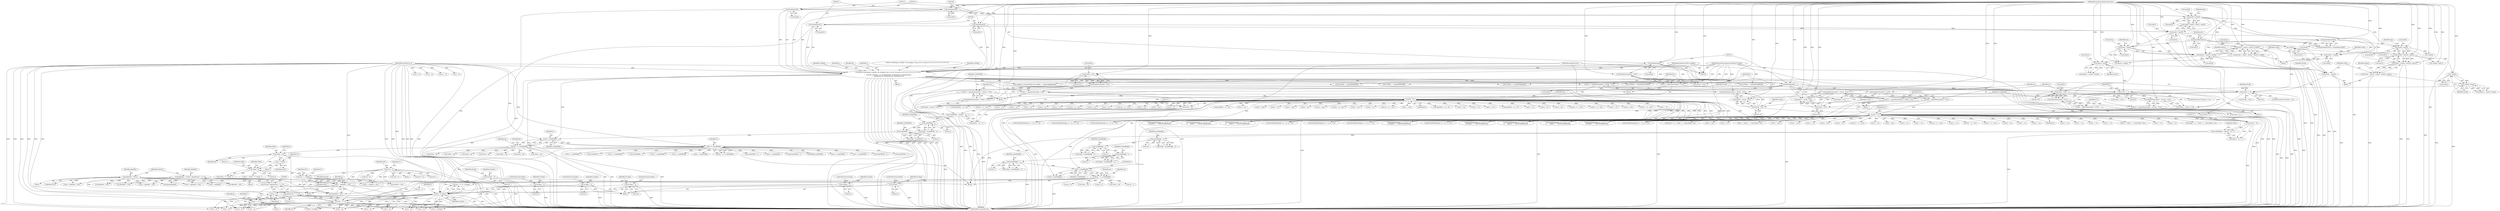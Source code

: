 digraph "0_poppler_9cf2325fb22f812b31858e519411f57747d39bd8_0@pointer" {
"1001227" [label="(Call,q = alphaBuf + xSrc)"];
"1000913" [label="(Call,alphaBuf = NULL)"];
"1000901" [label="(Call,alphaBuf = (Guchar *)gmalloc((yp + 1) * w))"];
"1000903" [label="(Call,(Guchar *)gmalloc((yp + 1) * w))"];
"1000905" [label="(Call,gmalloc((yp + 1) * w))"];
"1000906" [label="(Call,(yp + 1) * w)"];
"1000866" [label="(Call,yp = h / scaledHeight)"];
"1000868" [label="(Call,h / scaledHeight)"];
"1000192" [label="(Call,printf(\"drawImage: srcMode=%d srcAlpha=%d w=%d h=%d mat=[%.2f %.2f %.2f %.2f %.2f %.2f]\n\",\n\t   srcMode, srcAlpha, w, h, (double)mat[0], (double)mat[1], (double)mat[2],\n\t   (double)mat[3], (double)mat[4], (double)mat[5]))"];
"1000107" [label="(MethodParameterIn,SplashColorMode srcMode)"];
"1000108" [label="(MethodParameterIn,GBool srcAlpha)"];
"1000109" [label="(MethodParameterIn,int w)"];
"1000110" [label="(MethodParameterIn,int h)"];
"1000198" [label="(Call,(double)mat[0])"];
"1000111" [label="(MethodParameterIn,SplashCoord *mat)"];
"1000203" [label="(Call,(double)mat[1])"];
"1000208" [label="(Call,(double)mat[2])"];
"1000213" [label="(Call,(double)mat[3])"];
"1000218" [label="(Call,(double)mat[4])"];
"1000223" [label="(Call,(double)mat[5])"];
"1000604" [label="(Call,scaledHeight - 1)"];
"1000596" [label="(Call,scaledHeight - 1)"];
"1000575" [label="(Call,scaledHeight - 1)"];
"1000567" [label="(Call,scaledHeight - 1)"];
"1000507" [label="(Call,scaledHeight = abs(ty2 - ty) + 1)"];
"1000510" [label="(Call,abs(ty2 - ty))"];
"1000511" [label="(Call,ty2 - ty)"];
"1000497" [label="(Call,ty2 = splashFloor(mat[5] + yScale - 0.01))"];
"1000499" [label="(Call,splashFloor(mat[5] + yScale - 0.01))"];
"1000504" [label="(Call,yScale - 0.01)"];
"1000465" [label="(Call,yScale >= 0)"];
"1000399" [label="(Call,mat[2] / yScale)"];
"1000387" [label="(Call,mat[1] * mat[2])"];
"1000321" [label="(Call,splashAbs(mat[1]))"];
"1000307" [label="(Call,mat[1] * mat[2])"];
"1000380" [label="(Call,yScale = mat[3] - (mat[1] * mat[2]) / mat[0])"];
"1000382" [label="(Call,mat[3] - (mat[1] * mat[2]) / mat[0])"];
"1000300" [label="(Call,mat[0] * mat[3])"];
"1000386" [label="(Call,(mat[1] * mat[2]) / mat[0])"];
"1000325" [label="(Call,splashAbs(mat[0]))"];
"1000357" [label="(Call,-mat[3] / yScale)"];
"1000358" [label="(Call,-mat[3])"];
"1000345" [label="(Call,mat[0] * mat[3])"];
"1000338" [label="(Call,yScale = mat[2] - (mat[0] * mat[3]) / mat[1])"];
"1000340" [label="(Call,mat[2] - (mat[0] * mat[3]) / mat[1])"];
"1000344" [label="(Call,(mat[0] * mat[3]) / mat[1])"];
"1000334" [label="(Call,-mat[1])"];
"1000477" [label="(Call,ty2 = splashFloor(mat[5] + yScale + 0.01))"];
"1000479" [label="(Call,splashFloor(mat[5] + yScale + 0.01))"];
"1000472" [label="(Call,mat[5] - 0.01)"];
"1000489" [label="(Call,ty = splashFloor(mat[5] + 0.01))"];
"1000491" [label="(Call,splashFloor(mat[5] + 0.01))"];
"1000469" [label="(Call,ty = splashFloor(mat[5] - 0.01))"];
"1000471" [label="(Call,splashFloor(mat[5] - 0.01))"];
"1000895" [label="(Call,w * nComps)"];
"1000883" [label="(Call,w % scaledWidth)"];
"1000878" [label="(Call,w / scaledWidth)"];
"1000588" [label="(Call,scaledWidth - 1)"];
"1000550" [label="(Call,scaledWidth - 1)"];
"1000456" [label="(Call,scaledWidth = abs(tx2 - tx) + 1)"];
"1000459" [label="(Call,abs(tx2 - tx))"];
"1000460" [label="(Call,tx2 - tx)"];
"1000426" [label="(Call,tx2 = splashFloor(mat[4] + xScale + 0.01))"];
"1000428" [label="(Call,splashFloor(mat[4] + xScale + 0.01))"];
"1000421" [label="(Call,mat[4] - 0.01)"];
"1000414" [label="(Call,xScale >= 0)"];
"1000375" [label="(Call,xScale = mat[0])"];
"1000332" [label="(Call,xScale = -mat[1])"];
"1000446" [label="(Call,tx2 = splashFloor(mat[4] + xScale - 0.01))"];
"1000448" [label="(Call,splashFloor(mat[4] + xScale - 0.01))"];
"1000453" [label="(Call,xScale - 0.01)"];
"1000418" [label="(Call,tx = splashFloor(mat[4] - 0.01))"];
"1000420" [label="(Call,splashFloor(mat[4] - 0.01))"];
"1000438" [label="(Call,tx = splashFloor(mat[4] + 0.01))"];
"1000440" [label="(Call,splashFloor(mat[4] + 0.01))"];
"1000286" [label="(Call,nComps = 4)"];
"1000266" [label="(Call,nComps = 4)"];
"1000231" [label="(Call,nComps = 0)"];
"1000276" [label="(Call,nComps = 3)"];
"1000256" [label="(Call,nComps = 3)"];
"1000246" [label="(Call,nComps = 1)"];
"1001351" [label="(Call,xSrc += xStep)"];
"1001214" [label="(Call,xStep > 0)"];
"1001187" [label="(Call,++xStep)"];
"1001173" [label="(Call,xStep = xp)"];
"1000876" [label="(Call,xp = w / scaledWidth)"];
"1001125" [label="(Call,xSrc = 0)"];
"1001263" [label="(Call,q++)"];
"1001270" [label="(Call,q += w - m)"];
"1001431" [label="(Call,alphaBuf + xSrc)"];
"1001665" [label="(Call,xSrc * 4)"];
"1000195" [label="(Identifier,srcAlpha)"];
"1000598" [label="(Literal,1)"];
"1000433" [label="(Call,xScale + 0.01)"];
"1002457" [label="(Call,tx + x2)"];
"1000397" [label="(Call,xShear = mat[2] / yScale)"];
"1000565" [label="(Call,ySign * (scaledHeight - 1))"];
"1002866" [label="(Call,ty + y2)"];
"1001190" [label="(Identifier,rot)"];
"1000936" [label="(Call,srcAlpha || (vectorAntialias && clipRes != splashClipAllInside))"];
"1000912" [label="(Block,)"];
"1003121" [label="(MethodReturn,SplashError)"];
"1001915" [label="(Call,q = alphaBuf + xSrc)"];
"1000417" [label="(Block,)"];
"1001912" [label="(Call,xSrc * 4)"];
"1000868" [label="(Call,h / scaledHeight)"];
"1000510" [label="(Call,abs(ty2 - ty))"];
"1000111" [label="(MethodParameterIn,SplashCoord *mat)"];
"1000588" [label="(Call,scaledWidth - 1)"];
"1000386" [label="(Call,(mat[1] * mat[2]) / mat[0])"];
"1000308" [label="(Call,mat[1])"];
"1000339" [label="(Identifier,yScale)"];
"1001732" [label="(Call,w - m)"];
"1000567" [label="(Call,scaledHeight - 1)"];
"1000657" [label="(Call,ulx = tx + ulx1)"];
"1000268" [label="(Literal,4)"];
"1001917" [label="(Call,alphaBuf + xSrc)"];
"1000307" [label="(Call,mat[1] * mat[2])"];
"1000662" [label="(Call,uly = ty + uly1)"];
"1001429" [label="(Call,q = alphaBuf + xSrc)"];
"1002877" [label="(Call,ty + y2)"];
"1002142" [label="(Call,yp > 0)"];
"1000511" [label="(Call,ty2 - ty)"];
"1000365" [label="(Call,-mat[0] / mat[1])"];
"1000197" [label="(Identifier,h)"];
"1000913" [label="(Call,alphaBuf = NULL)"];
"1001175" [label="(Identifier,xp)"];
"1000258" [label="(Literal,3)"];
"1000569" [label="(Literal,1)"];
"1000334" [label="(Call,-mat[1])"];
"1000573" [label="(Call,ySign * (scaledHeight - 1))"];
"1001227" [label="(Call,q = alphaBuf + xSrc)"];
"1000311" [label="(Call,mat[2])"];
"1000416" [label="(Literal,0)"];
"1000881" [label="(Call,xq = w % scaledWidth)"];
"1001815" [label="(Call,drawAAPixel(&pipe, tx + x2, ty + y2))"];
"1000289" [label="(ControlStructure,break;)"];
"1002863" [label="(Call,tx + x2)"];
"1000345" [label="(Call,mat[0] * mat[3])"];
"1000415" [label="(Identifier,xScale)"];
"1000381" [label="(Identifier,yScale)"];
"1000205" [label="(Call,mat[1])"];
"1002443" [label="(Call,drawAAPixel(&pipe, tx + x2, ty + y2))"];
"1000320" [label="(Call,splashAbs(mat[1]) > splashAbs(mat[0]))"];
"1001187" [label="(Call,++xStep)"];
"1000304" [label="(Call,mat[3])"];
"1000568" [label="(Identifier,scaledHeight)"];
"1000682" [label="(Call,lly = ty + lly1)"];
"1001342" [label="(Call,tx + x2)"];
"1000429" [label="(Call,mat[4] + xScale + 0.01)"];
"1000914" [label="(Identifier,alphaBuf)"];
"1001217" [label="(Identifier,xStep)"];
"1001983" [label="(Call,w - m)"];
"1000967" [label="(Call,yStep = yp)"];
"1000247" [label="(Identifier,nComps)"];
"1000110" [label="(MethodParameterIn,int h)"];
"1002225" [label="(Call,scaledWidth - 1)"];
"1000391" [label="(Call,mat[2])"];
"1000246" [label="(Call,nComps = 1)"];
"1000232" [label="(Identifier,nComps)"];
"1000210" [label="(Call,mat[2])"];
"1001367" [label="(Call,x < scaledWidth)"];
"1000321" [label="(Call,splashAbs(mat[1]))"];
"1000447" [label="(Identifier,tx2)"];
"1001129" [label="(Identifier,x1)"];
"1000508" [label="(Identifier,scaledHeight)"];
"1000589" [label="(Identifier,scaledWidth)"];
"1000352" [label="(Call,mat[1])"];
"1000112" [label="(Block,)"];
"1000376" [label="(Identifier,xScale)"];
"1000108" [label="(MethodParameterIn,GBool srcAlpha)"];
"1000625" [label="(Call,urx = tx + ury1)"];
"1000273" [label="(Call,srcMode == splashModeBGR8)"];
"1000692" [label="(Call,lry = ty + lry1)"];
"1000266" [label="(Call,nComps = 4)"];
"1002654" [label="(Call,ty + y2)"];
"1000382" [label="(Call,mat[3] - (mat[1] * mat[2]) / mat[0])"];
"1000500" [label="(Call,mat[5] + yScale - 0.01)"];
"1001582" [label="(Call,tx + x2)"];
"1001334" [label="(Call,ty + y2)"];
"1002860" [label="(Call,drawAAPixel(&pipe, tx + x2, ty + y2))"];
"1000465" [label="(Call,yScale >= 0)"];
"1000358" [label="(Call,-mat[3])"];
"1000362" [label="(Identifier,yScale)"];
"1000490" [label="(Identifier,ty)"];
"1000287" [label="(Identifier,nComps)"];
"1000509" [label="(Call,abs(ty2 - ty) + 1)"];
"1001832" [label="(Call,ty + y2)"];
"1000439" [label="(Identifier,tx)"];
"1000489" [label="(Call,ty = splashFloor(mat[5] + 0.01))"];
"1001089" [label="(Call,scaledWidth - 1)"];
"1001216" [label="(Literal,0)"];
"1000576" [label="(Identifier,scaledHeight)"];
"1000479" [label="(Call,splashFloor(mat[5] + yScale + 0.01))"];
"1000879" [label="(Identifier,w)"];
"1001021" [label="(Call,q += w)"];
"1001579" [label="(Call,drawPixel(&pipe, tx + x2, ty + y2,\n\t\t\tclipRes2 == splashClipAllInside))"];
"1000513" [label="(Identifier,ty)"];
"1000869" [label="(Identifier,h)"];
"1000353" [label="(Identifier,mat)"];
"1000679" [label="(Call,tx + llx1)"];
"1001821" [label="(Call,ty + y2)"];
"1002083" [label="(Call,drawPixel(&pipe, tx + x2, ty + y2,\n\t\t\tclipRes2 == splashClipAllInside))"];
"1000267" [label="(Identifier,nComps)"];
"1000191" [label="(Block,)"];
"1000200" [label="(Call,mat[0])"];
"1000448" [label="(Call,splashFloor(mat[4] + xScale - 0.01))"];
"1003099" [label="(Call,ty + y2)"];
"1001068" [label="(Call,tx + k1)"];
"1000231" [label="(Call,nComps = 0)"];
"1002460" [label="(Call,ty + y2)"];
"1000480" [label="(Call,mat[5] + yScale + 0.01)"];
"1001233" [label="(Identifier,pixAcc0)"];
"1001177" [label="(Identifier,xt)"];
"1003088" [label="(Call,ty + y2)"];
"1000349" [label="(Call,mat[3])"];
"1000279" [label="(ControlStructure,break;)"];
"1001213" [label="(Call,xStep > 0 ? xStep : 1)"];
"1000548" [label="(Call,xSign * (scaledWidth - 1))"];
"1000885" [label="(Identifier,scaledWidth)"];
"1000507" [label="(Call,scaledHeight = abs(ty2 - ty) + 1)"];
"1002216" [label="(Call,spanXMin = tx + k1)"];
"1001331" [label="(Call,tx + x2)"];
"1000460" [label="(Call,tx2 - tx)"];
"1000659" [label="(Call,tx + ulx1)"];
"1001568" [label="(Call,drawAAPixel(&pipe, tx + x2, ty + y2))"];
"1000325" [label="(Call,splashAbs(mat[0]))"];
"1000383" [label="(Call,mat[3])"];
"1001485" [label="(Call,w - m)"];
"1002244" [label="(Call,ty + ySign * y + (int)(yShear * k1))"];
"1000192" [label="(Call,printf(\"drawImage: srcMode=%d srcAlpha=%d w=%d h=%d mat=[%.2f %.2f %.2f %.2f %.2f %.2f]\n\",\n\t   srcMode, srcAlpha, w, h, (double)mat[0], (double)mat[1], (double)mat[2],\n\t   (double)mat[3], (double)mat[4], (double)mat[5]))"];
"1000455" [label="(Literal,0.01)"];
"1000901" [label="(Call,alphaBuf = (Guchar *)gmalloc((yp + 1) * w))"];
"1001173" [label="(Call,xStep = xp)"];
"1000575" [label="(Call,scaledHeight - 1)"];
"1000999" [label="(Call,q = alphaBuf)"];
"1000470" [label="(Identifier,ty)"];
"1000283" [label="(Call,srcMode == splashModeCMYK8)"];
"1000471" [label="(Call,splashFloor(mat[5] - 0.01))"];
"1002446" [label="(Call,tx + x2)"];
"1002171" [label="(Call,w * nComps)"];
"1000586" [label="(Call,xSign * (scaledWidth - 1))"];
"1000422" [label="(Call,mat[4])"];
"1000253" [label="(Call,srcMode == splashModeRGB8)"];
"1002072" [label="(Call,drawAAPixel(&pipe, tx + x2, ty + y2))"];
"1002587" [label="(Call,w - m)"];
"1001127" [label="(Literal,0)"];
"1000229" [label="(Identifier,ok)"];
"1000107" [label="(MethodParameterIn,SplashColorMode srcMode)"];
"1000425" [label="(Literal,0.01)"];
"1002404" [label="(Call,w - m)"];
"1000238" [label="(Block,)"];
"1002898" [label="(Call,x < scaledWidth)"];
"1000602" [label="(Call,ySign * (scaledHeight - 1))"];
"1000900" [label="(Block,)"];
"1000476" [label="(Literal,0.01)"];
"1000617" [label="(Call,tx + uly1)"];
"1001345" [label="(Call,ty + y2)"];
"1000196" [label="(Identifier,w)"];
"1001272" [label="(Call,w - m)"];
"1000249" [label="(ControlStructure,break;)"];
"1000577" [label="(Literal,1)"];
"1000884" [label="(Identifier,w)"];
"1000395" [label="(Identifier,mat)"];
"1002232" [label="(Call,tx + k1)"];
"1001183" [label="(Block,)"];
"1001243" [label="(Identifier,i)"];
"1000463" [label="(Literal,1)"];
"1001352" [label="(Identifier,xSrc)"];
"1000223" [label="(Call,(double)mat[5])"];
"1000428" [label="(Call,splashFloor(mat[4] + xScale + 0.01))"];
"1001218" [label="(Literal,1)"];
"1001670" [label="(Call,alphaBuf + xSrc)"];
"1000966" [label="(Block,)"];
"1000627" [label="(Call,tx + ury1)"];
"1002449" [label="(Call,ty + y2)"];
"1000357" [label="(Call,-mat[3] / yScale)"];
"1000484" [label="(Call,yScale + 0.01)"];
"1000418" [label="(Call,tx = splashFloor(mat[4] - 0.01))"];
"1000437" [label="(Block,)"];
"1000374" [label="(Block,)"];
"1001263" [label="(Call,q++)"];
"1000491" [label="(Call,splashFloor(mat[5] + 0.01))"];
"1000902" [label="(Identifier,alphaBuf)"];
"1002242" [label="(Call,spanY = ty + ySign * y + (int)(yShear * k1))"];
"1000677" [label="(Call,llx = tx + llx1)"];
"1001215" [label="(Identifier,xStep)"];
"1002323" [label="(Call,xStep = xp)"];
"1000301" [label="(Call,mat[0])"];
"1002904" [label="(Call,xStep = xp)"];
"1000414" [label="(Call,xScale >= 0)"];
"1001270" [label="(Call,q += w - m)"];
"1001612" [label="(Call,xStep = xp)"];
"1001222" [label="(Call,p = colorBuf + xSrc)"];
"1000891" [label="(Call,(yp + 1) * w * nComps)"];
"1001092" [label="(Call,spanY = ty + ySign * y + (int)(yShear * k1))"];
"1000213" [label="(Call,(double)mat[3])"];
"1001826" [label="(Call,drawPixel(&pipe, tx + x2, ty + y2,\n\t\t\tclipRes2 == splashClipAllInside))"];
"1002686" [label="(Call,x < scaledWidth)"];
"1001271" [label="(Identifier,q)"];
"1000504" [label="(Call,yScale - 0.01)"];
"1000499" [label="(Call,splashFloor(mat[5] + yScale - 0.01))"];
"1000256" [label="(Call,nComps = 3)"];
"1001228" [label="(Identifier,q)"];
"1000193" [label="(Literal,\"drawImage: srcMode=%d srcAlpha=%d w=%d h=%d mat=[%.2f %.2f %.2f %.2f %.2f %.2f]\n\")"];
"1000488" [label="(Block,)"];
"1000356" [label="(Identifier,xShear)"];
"1000694" [label="(Call,ty + lry1)"];
"1000637" [label="(Call,tx + lly1)"];
"1000986" [label="(Call,yp > 0)"];
"1003010" [label="(Call,w - m)"];
"1001585" [label="(Call,ty + y2)"];
"1001829" [label="(Call,tx + x2)"];
"1000897" [label="(Identifier,nComps)"];
"1000498" [label="(Identifier,ty2)"];
"1000478" [label="(Identifier,ty2)"];
"1000667" [label="(Call,urx = tx + urx1)"];
"1000457" [label="(Identifier,scaledWidth)"];
"1000398" [label="(Identifier,xShear)"];
"1000203" [label="(Call,(double)mat[1])"];
"1000867" [label="(Identifier,yp)"];
"1000449" [label="(Call,mat[4] + xScale - 0.01)"];
"1000512" [label="(Identifier,ty2)"];
"1000243" [label="(Call,srcMode == splashModeMono8)"];
"1000883" [label="(Call,w % scaledWidth)"];
"1001075" [label="(Call,scaledWidth - 1)"];
"1000876" [label="(Call,xp = w / scaledWidth)"];
"1000236" [label="(Identifier,bitmap)"];
"1002239" [label="(Call,scaledWidth - 1)"];
"1000341" [label="(Call,mat[2])"];
"1000377" [label="(Call,mat[0])"];
"1000516" [label="(Identifier,xSign)"];
"1000669" [label="(Call,tx + urx1)"];
"1001167" [label="(Call,x < scaledWidth)"];
"1000462" [label="(Identifier,tx)"];
"1000453" [label="(Call,xScale - 0.01)"];
"1000346" [label="(Call,mat[0])"];
"1000419" [label="(Identifier,tx)"];
"1001094" [label="(Call,ty + ySign * y + (int)(yShear * k1))"];
"1001080" [label="(Call,spanXMax = tx + k1)"];
"1000198" [label="(Call,(double)mat[0])"];
"1001262" [label="(Call,*q++)"];
"1002206" [label="(Call,scaledWidth - 1)"];
"1000421" [label="(Call,mat[4] - 0.01)"];
"1002218" [label="(Call,tx + k1)"];
"1003093" [label="(Call,drawPixel(&pipe, tx + x2, ty + y2,\n\t\t      clipRes2 == splashClipAllInside))"];
"1002317" [label="(Call,x < scaledWidth)"];
"1000257" [label="(Identifier,nComps)"];
"1000872" [label="(Identifier,yq)"];
"1002075" [label="(Call,tx + x2)"];
"1000388" [label="(Call,mat[1])"];
"1001126" [label="(Identifier,xSrc)"];
"1001267" [label="(Call,w - m)"];
"1001188" [label="(Identifier,xStep)"];
"1000647" [label="(Call,tx + lry1)"];
"1000288" [label="(Literal,4)"];
"1000551" [label="(Identifier,scaledWidth)"];
"1000366" [label="(Call,-mat[0])"];
"1000277" [label="(Identifier,nComps)"];
"1000426" [label="(Call,tx2 = splashFloor(mat[4] + xScale + 0.01))"];
"1000906" [label="(Call,(yp + 1) * w)"];
"1000438" [label="(Call,tx = splashFloor(mat[4] + 0.01))"];
"1000866" [label="(Call,yp = h / scaledHeight)"];
"1000907" [label="(Call,yp + 1)"];
"1002871" [label="(Call,drawPixel(&pipe, tx + x2, ty + y2,\n\t\t      clipRes2 == splashClipAllInside))"];
"1000327" [label="(Identifier,mat)"];
"1000375" [label="(Call,xScale = mat[0])"];
"1000440" [label="(Call,splashFloor(mat[4] + 0.01))"];
"1000403" [label="(Identifier,yScale)"];
"1002123" [label="(Call,yStep = yp)"];
"1001066" [label="(Call,spanXMin = tx + k1)"];
"1002648" [label="(Call,drawAAPixel(&pipe, tx + x2, ty + y2))"];
"1000604" [label="(Call,scaledHeight - 1)"];
"1000269" [label="(ControlStructure,break;)"];
"1000467" [label="(Literal,0)"];
"1000233" [label="(Literal,0)"];
"1002874" [label="(Call,tx + x2)"];
"1000333" [label="(Identifier,xScale)"];
"1000892" [label="(Call,yp + 1)"];
"1000109" [label="(MethodParameterIn,int w)"];
"1001668" [label="(Call,q = alphaBuf + xSrc)"];
"1002651" [label="(Call,tx + x2)"];
"1000309" [label="(Identifier,mat)"];
"1000286" [label="(Call,nComps = 4)"];
"1000903" [label="(Call,(Guchar *)gmalloc((yp + 1) * w))"];
"1000387" [label="(Call,mat[1] * mat[2])"];
"1000331" [label="(Block,)"];
"1000468" [label="(Block,)"];
"1000406" [label="(Call,mat[1] / mat[0])"];
"1001355" [label="(Identifier,x1)"];
"1000873" [label="(Call,h % scaledHeight)"];
"1001056" [label="(Call,scaledWidth - 1)"];
"1000263" [label="(Call,srcMode == splashModeXBGR8)"];
"1001853" [label="(Call,x < scaledWidth)"];
"1001082" [label="(Call,tx + k1)"];
"1000550" [label="(Call,scaledWidth - 1)"];
"1003117" [label="(Call,gfree(alphaBuf))"];
"1000340" [label="(Call,mat[2] - (mat[0] * mat[3]) / mat[1])"];
"1001426" [label="(Call,xSrc * 3)"];
"1000355" [label="(Call,xShear = -mat[3] / yScale)"];
"1000882" [label="(Identifier,xq)"];
"1001018" [label="(Call,w * nComps)"];
"1002488" [label="(Call,xStep = xp)"];
"1000877" [label="(Identifier,xp)"];
"1000917" [label="(Identifier,pixAcc0)"];
"1001172" [label="(Block,)"];
"1000910" [label="(Identifier,w)"];
"1000615" [label="(Call,ulx = tx + uly1)"];
"1000635" [label="(Call,llx = tx + lly1)"];
"1000259" [label="(ControlStructure,break;)"];
"1000464" [label="(ControlStructure,if (yScale >= 0))"];
"1000664" [label="(Call,ty + uly1)"];
"1002086" [label="(Call,tx + x2)"];
"1000400" [label="(Call,mat[2])"];
"1000870" [label="(Identifier,scaledHeight)"];
"1000420" [label="(Call,splashFloor(mat[4] - 0.01))"];
"1000458" [label="(Call,abs(tx2 - tx) + 1)"];
"1001351" [label="(Call,xSrc += xStep)"];
"1000492" [label="(Call,mat[5] + 0.01)"];
"1000278" [label="(Literal,3)"];
"1000466" [label="(Identifier,yScale)"];
"1000606" [label="(Literal,1)"];
"1000220" [label="(Call,mat[4])"];
"1000689" [label="(Call,tx + lrx1)"];
"1000335" [label="(Call,mat[1])"];
"1000322" [label="(Call,mat[1])"];
"1000506" [label="(Literal,0.01)"];
"1001244" [label="(Block,)"];
"1000473" [label="(Call,mat[5])"];
"1000456" [label="(Call,scaledWidth = abs(tx2 - tx) + 1)"];
"1000596" [label="(Call,scaledHeight - 1)"];
"1000674" [label="(Call,ty + ury1)"];
"1001339" [label="(Call,drawPixel(&pipe, tx + x2, ty + y2,\n\t\t\tclipRes2 == splashClipAllInside))"];
"1000300" [label="(Call,mat[0] * mat[3])"];
"1000687" [label="(Call,lrx = tx + lrx1)"];
"1000518" [label="(Call,xScale < 0)"];
"1002454" [label="(Call,drawPixel(&pipe, tx + x2, ty + y2,\n\t\t      clipRes2 == splashClipAllInside))"];
"1000441" [label="(Call,mat[4] + 0.01)"];
"1000427" [label="(Identifier,tx2)"];
"1001229" [label="(Call,alphaBuf + xSrc)"];
"1001353" [label="(Identifier,xStep)"];
"1001574" [label="(Call,ty + y2)"];
"1000605" [label="(Identifier,scaledHeight)"];
"1003082" [label="(Call,drawAAPixel(&pipe, tx + x2, ty + y2))"];
"1003085" [label="(Call,tx + x2)"];
"1000218" [label="(Call,(double)mat[4])"];
"1001214" [label="(Call,xStep > 0)"];
"1000194" [label="(Identifier,srcMode)"];
"1000505" [label="(Identifier,yScale)"];
"1000215" [label="(Call,mat[3])"];
"1001125" [label="(Call,xSrc = 0)"];
"1000590" [label="(Literal,1)"];
"1000684" [label="(Call,ty + lly1)"];
"1000225" [label="(Call,mat[5])"];
"1000344" [label="(Call,(mat[0] * mat[3]) / mat[1])"];
"1002692" [label="(Call,xStep = xp)"];
"1000446" [label="(Call,tx2 = splashFloor(mat[4] + xScale - 0.01))"];
"1002078" [label="(Call,ty + y2)"];
"1000672" [label="(Call,ury = ty + ury1)"];
"1000248" [label="(Literal,1)"];
"1000594" [label="(Call,ySign * (scaledHeight - 1))"];
"1000527" [label="(Call,yScale < 0)"];
"1002230" [label="(Call,spanXMax = tx + k1)"];
"1000597" [label="(Identifier,scaledHeight)"];
"1001978" [label="(Call,w - m)"];
"1000645" [label="(Call,lrx = tx + lry1)"];
"1001224" [label="(Call,colorBuf + xSrc)"];
"1000276" [label="(Call,nComps = 3)"];
"1001727" [label="(Call,w - m)"];
"1001818" [label="(Call,tx + x2)"];
"1000497" [label="(Call,ty2 = splashFloor(mat[5] + yScale - 0.01))"];
"1001373" [label="(Call,xStep = xp)"];
"1002089" [label="(Call,ty + y2)"];
"1002659" [label="(Call,drawPixel(&pipe, tx + x2, ty + y2,\n\t\t      clipRes2 == splashClipAllInside))"];
"1000895" [label="(Call,w * nComps)"];
"1002794" [label="(Call,w - m)"];
"1000359" [label="(Call,mat[3])"];
"1000454" [label="(Identifier,xScale)"];
"1002662" [label="(Call,tx + x2)"];
"1001264" [label="(Identifier,q)"];
"1000622" [label="(Call,ty - ulx1)"];
"1003096" [label="(Call,tx + x2)"];
"1000878" [label="(Call,w / scaledWidth)"];
"1001859" [label="(Call,xStep = xp)"];
"1000459" [label="(Call,abs(tx2 - tx))"];
"1000399" [label="(Call,mat[2] / yScale)"];
"1000514" [label="(Literal,1)"];
"1000326" [label="(Call,mat[0])"];
"1001174" [label="(Identifier,xStep)"];
"1000472" [label="(Call,mat[5] - 0.01)"];
"1000299" [label="(Call,mat[0] * mat[3] - mat[1] * mat[2])"];
"1000413" [label="(ControlStructure,if (xScale >= 0))"];
"1000394" [label="(Call,mat[0])"];
"1000208" [label="(Call,(double)mat[2])"];
"1000552" [label="(Literal,1)"];
"1001328" [label="(Call,drawAAPixel(&pipe, tx + x2, ty + y2))"];
"1000338" [label="(Call,yScale = mat[2] - (mat[0] * mat[3]) / mat[1])"];
"1001571" [label="(Call,tx + x2)"];
"1000880" [label="(Identifier,scaledWidth)"];
"1000380" [label="(Call,yScale = mat[3] - (mat[1] * mat[2]) / mat[0])"];
"1001490" [label="(Call,w - m)"];
"1002665" [label="(Call,ty + y2)"];
"1000905" [label="(Call,gmalloc((yp + 1) * w))"];
"1000332" [label="(Call,xScale = -mat[1])"];
"1000461" [label="(Identifier,tx2)"];
"1001211" [label="(Call,m = xStep > 0 ? xStep : 1)"];
"1000915" [label="(Identifier,NULL)"];
"1000896" [label="(Identifier,w)"];
"1001606" [label="(Call,x < scaledWidth)"];
"1000469" [label="(Call,ty = splashFloor(mat[5] - 0.01))"];
"1002482" [label="(Call,x < scaledWidth)"];
"1000477" [label="(Call,ty2 = splashFloor(mat[5] + yScale + 0.01))"];
"1001227" -> "1001172"  [label="AST: "];
"1001227" -> "1001229"  [label="CFG: "];
"1001228" -> "1001227"  [label="AST: "];
"1001229" -> "1001227"  [label="AST: "];
"1001233" -> "1001227"  [label="CFG: "];
"1001227" -> "1003121"  [label="DDG: "];
"1001227" -> "1003121"  [label="DDG: "];
"1000913" -> "1001227"  [label="DDG: "];
"1000901" -> "1001227"  [label="DDG: "];
"1001351" -> "1001227"  [label="DDG: "];
"1001125" -> "1001227"  [label="DDG: "];
"1001227" -> "1001263"  [label="DDG: "];
"1001227" -> "1001270"  [label="DDG: "];
"1000913" -> "1000912"  [label="AST: "];
"1000913" -> "1000915"  [label="CFG: "];
"1000914" -> "1000913"  [label="AST: "];
"1000915" -> "1000913"  [label="AST: "];
"1000917" -> "1000913"  [label="CFG: "];
"1000913" -> "1000999"  [label="DDG: "];
"1000913" -> "1001229"  [label="DDG: "];
"1000913" -> "1001429"  [label="DDG: "];
"1000913" -> "1001431"  [label="DDG: "];
"1000913" -> "1001668"  [label="DDG: "];
"1000913" -> "1001670"  [label="DDG: "];
"1000913" -> "1001915"  [label="DDG: "];
"1000913" -> "1001917"  [label="DDG: "];
"1000913" -> "1003117"  [label="DDG: "];
"1000901" -> "1000900"  [label="AST: "];
"1000901" -> "1000903"  [label="CFG: "];
"1000902" -> "1000901"  [label="AST: "];
"1000903" -> "1000901"  [label="AST: "];
"1000917" -> "1000901"  [label="CFG: "];
"1000901" -> "1003121"  [label="DDG: "];
"1000903" -> "1000901"  [label="DDG: "];
"1000901" -> "1000999"  [label="DDG: "];
"1000901" -> "1001229"  [label="DDG: "];
"1000901" -> "1001429"  [label="DDG: "];
"1000901" -> "1001431"  [label="DDG: "];
"1000901" -> "1001668"  [label="DDG: "];
"1000901" -> "1001670"  [label="DDG: "];
"1000901" -> "1001915"  [label="DDG: "];
"1000901" -> "1001917"  [label="DDG: "];
"1000901" -> "1003117"  [label="DDG: "];
"1000903" -> "1000905"  [label="CFG: "];
"1000904" -> "1000903"  [label="AST: "];
"1000905" -> "1000903"  [label="AST: "];
"1000903" -> "1003121"  [label="DDG: "];
"1000905" -> "1000903"  [label="DDG: "];
"1000905" -> "1000906"  [label="CFG: "];
"1000906" -> "1000905"  [label="AST: "];
"1000905" -> "1003121"  [label="DDG: "];
"1000906" -> "1000905"  [label="DDG: "];
"1000906" -> "1000905"  [label="DDG: "];
"1000906" -> "1000910"  [label="CFG: "];
"1000907" -> "1000906"  [label="AST: "];
"1000910" -> "1000906"  [label="AST: "];
"1000906" -> "1003121"  [label="DDG: "];
"1000906" -> "1003121"  [label="DDG: "];
"1000866" -> "1000906"  [label="DDG: "];
"1000895" -> "1000906"  [label="DDG: "];
"1000109" -> "1000906"  [label="DDG: "];
"1000906" -> "1001018"  [label="DDG: "];
"1000906" -> "1001267"  [label="DDG: "];
"1000906" -> "1001485"  [label="DDG: "];
"1000906" -> "1001727"  [label="DDG: "];
"1000906" -> "1001978"  [label="DDG: "];
"1000906" -> "1002171"  [label="DDG: "];
"1000906" -> "1002404"  [label="DDG: "];
"1000906" -> "1002587"  [label="DDG: "];
"1000906" -> "1002794"  [label="DDG: "];
"1000906" -> "1003010"  [label="DDG: "];
"1000866" -> "1000112"  [label="AST: "];
"1000866" -> "1000868"  [label="CFG: "];
"1000867" -> "1000866"  [label="AST: "];
"1000868" -> "1000866"  [label="AST: "];
"1000872" -> "1000866"  [label="CFG: "];
"1000866" -> "1003121"  [label="DDG: "];
"1000868" -> "1000866"  [label="DDG: "];
"1000868" -> "1000866"  [label="DDG: "];
"1000866" -> "1000891"  [label="DDG: "];
"1000866" -> "1000892"  [label="DDG: "];
"1000866" -> "1000907"  [label="DDG: "];
"1000866" -> "1000967"  [label="DDG: "];
"1000866" -> "1000986"  [label="DDG: "];
"1000866" -> "1002123"  [label="DDG: "];
"1000866" -> "1002142"  [label="DDG: "];
"1000868" -> "1000870"  [label="CFG: "];
"1000869" -> "1000868"  [label="AST: "];
"1000870" -> "1000868"  [label="AST: "];
"1000192" -> "1000868"  [label="DDG: "];
"1000110" -> "1000868"  [label="DDG: "];
"1000604" -> "1000868"  [label="DDG: "];
"1000868" -> "1000873"  [label="DDG: "];
"1000868" -> "1000873"  [label="DDG: "];
"1000192" -> "1000191"  [label="AST: "];
"1000192" -> "1000223"  [label="CFG: "];
"1000193" -> "1000192"  [label="AST: "];
"1000194" -> "1000192"  [label="AST: "];
"1000195" -> "1000192"  [label="AST: "];
"1000196" -> "1000192"  [label="AST: "];
"1000197" -> "1000192"  [label="AST: "];
"1000198" -> "1000192"  [label="AST: "];
"1000203" -> "1000192"  [label="AST: "];
"1000208" -> "1000192"  [label="AST: "];
"1000213" -> "1000192"  [label="AST: "];
"1000218" -> "1000192"  [label="AST: "];
"1000223" -> "1000192"  [label="AST: "];
"1000229" -> "1000192"  [label="CFG: "];
"1000192" -> "1003121"  [label="DDG: "];
"1000192" -> "1003121"  [label="DDG: "];
"1000192" -> "1003121"  [label="DDG: "];
"1000192" -> "1003121"  [label="DDG: "];
"1000192" -> "1003121"  [label="DDG: "];
"1000192" -> "1003121"  [label="DDG: "];
"1000192" -> "1003121"  [label="DDG: "];
"1000192" -> "1003121"  [label="DDG: "];
"1000192" -> "1003121"  [label="DDG: "];
"1000192" -> "1003121"  [label="DDG: "];
"1000192" -> "1003121"  [label="DDG: "];
"1000107" -> "1000192"  [label="DDG: "];
"1000108" -> "1000192"  [label="DDG: "];
"1000109" -> "1000192"  [label="DDG: "];
"1000110" -> "1000192"  [label="DDG: "];
"1000198" -> "1000192"  [label="DDG: "];
"1000203" -> "1000192"  [label="DDG: "];
"1000208" -> "1000192"  [label="DDG: "];
"1000213" -> "1000192"  [label="DDG: "];
"1000218" -> "1000192"  [label="DDG: "];
"1000223" -> "1000192"  [label="DDG: "];
"1000192" -> "1000243"  [label="DDG: "];
"1000192" -> "1000253"  [label="DDG: "];
"1000192" -> "1000263"  [label="DDG: "];
"1000192" -> "1000273"  [label="DDG: "];
"1000192" -> "1000283"  [label="DDG: "];
"1000192" -> "1000878"  [label="DDG: "];
"1000192" -> "1000936"  [label="DDG: "];
"1000107" -> "1000104"  [label="AST: "];
"1000107" -> "1003121"  [label="DDG: "];
"1000107" -> "1000243"  [label="DDG: "];
"1000107" -> "1000253"  [label="DDG: "];
"1000107" -> "1000263"  [label="DDG: "];
"1000107" -> "1000273"  [label="DDG: "];
"1000107" -> "1000283"  [label="DDG: "];
"1000108" -> "1000104"  [label="AST: "];
"1000108" -> "1003121"  [label="DDG: "];
"1000108" -> "1000936"  [label="DDG: "];
"1000109" -> "1000104"  [label="AST: "];
"1000109" -> "1003121"  [label="DDG: "];
"1000109" -> "1000878"  [label="DDG: "];
"1000109" -> "1000883"  [label="DDG: "];
"1000109" -> "1000895"  [label="DDG: "];
"1000109" -> "1001018"  [label="DDG: "];
"1000109" -> "1001021"  [label="DDG: "];
"1000109" -> "1001267"  [label="DDG: "];
"1000109" -> "1001272"  [label="DDG: "];
"1000109" -> "1001485"  [label="DDG: "];
"1000109" -> "1001490"  [label="DDG: "];
"1000109" -> "1001727"  [label="DDG: "];
"1000109" -> "1001732"  [label="DDG: "];
"1000109" -> "1001978"  [label="DDG: "];
"1000109" -> "1001983"  [label="DDG: "];
"1000109" -> "1002171"  [label="DDG: "];
"1000109" -> "1002404"  [label="DDG: "];
"1000109" -> "1002587"  [label="DDG: "];
"1000109" -> "1002794"  [label="DDG: "];
"1000109" -> "1003010"  [label="DDG: "];
"1000110" -> "1000104"  [label="AST: "];
"1000110" -> "1003121"  [label="DDG: "];
"1000110" -> "1000873"  [label="DDG: "];
"1000198" -> "1000200"  [label="CFG: "];
"1000199" -> "1000198"  [label="AST: "];
"1000200" -> "1000198"  [label="AST: "];
"1000204" -> "1000198"  [label="CFG: "];
"1000198" -> "1003121"  [label="DDG: "];
"1000111" -> "1000198"  [label="DDG: "];
"1000198" -> "1000300"  [label="DDG: "];
"1000111" -> "1000104"  [label="AST: "];
"1000111" -> "1003121"  [label="DDG: "];
"1000111" -> "1000203"  [label="DDG: "];
"1000111" -> "1000208"  [label="DDG: "];
"1000111" -> "1000213"  [label="DDG: "];
"1000111" -> "1000218"  [label="DDG: "];
"1000111" -> "1000223"  [label="DDG: "];
"1000111" -> "1000300"  [label="DDG: "];
"1000111" -> "1000307"  [label="DDG: "];
"1000111" -> "1000321"  [label="DDG: "];
"1000111" -> "1000325"  [label="DDG: "];
"1000111" -> "1000334"  [label="DDG: "];
"1000111" -> "1000340"  [label="DDG: "];
"1000111" -> "1000345"  [label="DDG: "];
"1000111" -> "1000344"  [label="DDG: "];
"1000111" -> "1000358"  [label="DDG: "];
"1000111" -> "1000366"  [label="DDG: "];
"1000111" -> "1000365"  [label="DDG: "];
"1000111" -> "1000375"  [label="DDG: "];
"1000111" -> "1000382"  [label="DDG: "];
"1000111" -> "1000387"  [label="DDG: "];
"1000111" -> "1000386"  [label="DDG: "];
"1000111" -> "1000399"  [label="DDG: "];
"1000111" -> "1000406"  [label="DDG: "];
"1000111" -> "1000421"  [label="DDG: "];
"1000111" -> "1000428"  [label="DDG: "];
"1000111" -> "1000429"  [label="DDG: "];
"1000111" -> "1000440"  [label="DDG: "];
"1000111" -> "1000441"  [label="DDG: "];
"1000111" -> "1000448"  [label="DDG: "];
"1000111" -> "1000449"  [label="DDG: "];
"1000111" -> "1000472"  [label="DDG: "];
"1000111" -> "1000479"  [label="DDG: "];
"1000111" -> "1000480"  [label="DDG: "];
"1000111" -> "1000491"  [label="DDG: "];
"1000111" -> "1000492"  [label="DDG: "];
"1000111" -> "1000499"  [label="DDG: "];
"1000111" -> "1000500"  [label="DDG: "];
"1000203" -> "1000205"  [label="CFG: "];
"1000204" -> "1000203"  [label="AST: "];
"1000205" -> "1000203"  [label="AST: "];
"1000209" -> "1000203"  [label="CFG: "];
"1000203" -> "1003121"  [label="DDG: "];
"1000203" -> "1000307"  [label="DDG: "];
"1000208" -> "1000210"  [label="CFG: "];
"1000209" -> "1000208"  [label="AST: "];
"1000210" -> "1000208"  [label="AST: "];
"1000214" -> "1000208"  [label="CFG: "];
"1000208" -> "1003121"  [label="DDG: "];
"1000208" -> "1000307"  [label="DDG: "];
"1000213" -> "1000215"  [label="CFG: "];
"1000214" -> "1000213"  [label="AST: "];
"1000215" -> "1000213"  [label="AST: "];
"1000219" -> "1000213"  [label="CFG: "];
"1000213" -> "1003121"  [label="DDG: "];
"1000213" -> "1000300"  [label="DDG: "];
"1000218" -> "1000220"  [label="CFG: "];
"1000219" -> "1000218"  [label="AST: "];
"1000220" -> "1000218"  [label="AST: "];
"1000224" -> "1000218"  [label="CFG: "];
"1000218" -> "1003121"  [label="DDG: "];
"1000218" -> "1000421"  [label="DDG: "];
"1000218" -> "1000440"  [label="DDG: "];
"1000218" -> "1000441"  [label="DDG: "];
"1000218" -> "1000448"  [label="DDG: "];
"1000218" -> "1000449"  [label="DDG: "];
"1000223" -> "1000225"  [label="CFG: "];
"1000224" -> "1000223"  [label="AST: "];
"1000225" -> "1000223"  [label="AST: "];
"1000223" -> "1003121"  [label="DDG: "];
"1000223" -> "1000472"  [label="DDG: "];
"1000223" -> "1000491"  [label="DDG: "];
"1000223" -> "1000492"  [label="DDG: "];
"1000223" -> "1000499"  [label="DDG: "];
"1000223" -> "1000500"  [label="DDG: "];
"1000604" -> "1000602"  [label="AST: "];
"1000604" -> "1000606"  [label="CFG: "];
"1000605" -> "1000604"  [label="AST: "];
"1000606" -> "1000604"  [label="AST: "];
"1000602" -> "1000604"  [label="CFG: "];
"1000604" -> "1003121"  [label="DDG: "];
"1000604" -> "1000602"  [label="DDG: "];
"1000604" -> "1000602"  [label="DDG: "];
"1000596" -> "1000604"  [label="DDG: "];
"1000596" -> "1000594"  [label="AST: "];
"1000596" -> "1000598"  [label="CFG: "];
"1000597" -> "1000596"  [label="AST: "];
"1000598" -> "1000596"  [label="AST: "];
"1000594" -> "1000596"  [label="CFG: "];
"1000596" -> "1000594"  [label="DDG: "];
"1000596" -> "1000594"  [label="DDG: "];
"1000575" -> "1000596"  [label="DDG: "];
"1000575" -> "1000573"  [label="AST: "];
"1000575" -> "1000577"  [label="CFG: "];
"1000576" -> "1000575"  [label="AST: "];
"1000577" -> "1000575"  [label="AST: "];
"1000573" -> "1000575"  [label="CFG: "];
"1000575" -> "1000573"  [label="DDG: "];
"1000575" -> "1000573"  [label="DDG: "];
"1000567" -> "1000575"  [label="DDG: "];
"1000567" -> "1000565"  [label="AST: "];
"1000567" -> "1000569"  [label="CFG: "];
"1000568" -> "1000567"  [label="AST: "];
"1000569" -> "1000567"  [label="AST: "];
"1000565" -> "1000567"  [label="CFG: "];
"1000567" -> "1000565"  [label="DDG: "];
"1000567" -> "1000565"  [label="DDG: "];
"1000507" -> "1000567"  [label="DDG: "];
"1000507" -> "1000112"  [label="AST: "];
"1000507" -> "1000509"  [label="CFG: "];
"1000508" -> "1000507"  [label="AST: "];
"1000509" -> "1000507"  [label="AST: "];
"1000516" -> "1000507"  [label="CFG: "];
"1000507" -> "1003121"  [label="DDG: "];
"1000510" -> "1000507"  [label="DDG: "];
"1000510" -> "1000509"  [label="AST: "];
"1000510" -> "1000511"  [label="CFG: "];
"1000511" -> "1000510"  [label="AST: "];
"1000514" -> "1000510"  [label="CFG: "];
"1000510" -> "1003121"  [label="DDG: "];
"1000510" -> "1000509"  [label="DDG: "];
"1000511" -> "1000510"  [label="DDG: "];
"1000511" -> "1000510"  [label="DDG: "];
"1000511" -> "1000513"  [label="CFG: "];
"1000512" -> "1000511"  [label="AST: "];
"1000513" -> "1000511"  [label="AST: "];
"1000511" -> "1003121"  [label="DDG: "];
"1000497" -> "1000511"  [label="DDG: "];
"1000477" -> "1000511"  [label="DDG: "];
"1000489" -> "1000511"  [label="DDG: "];
"1000469" -> "1000511"  [label="DDG: "];
"1000511" -> "1000622"  [label="DDG: "];
"1000511" -> "1000662"  [label="DDG: "];
"1000511" -> "1000664"  [label="DDG: "];
"1000511" -> "1000672"  [label="DDG: "];
"1000511" -> "1000674"  [label="DDG: "];
"1000511" -> "1000682"  [label="DDG: "];
"1000511" -> "1000684"  [label="DDG: "];
"1000511" -> "1000692"  [label="DDG: "];
"1000511" -> "1000694"  [label="DDG: "];
"1000511" -> "1001092"  [label="DDG: "];
"1000511" -> "1001094"  [label="DDG: "];
"1000511" -> "1001328"  [label="DDG: "];
"1000511" -> "1001334"  [label="DDG: "];
"1000511" -> "1001339"  [label="DDG: "];
"1000511" -> "1001345"  [label="DDG: "];
"1000511" -> "1001568"  [label="DDG: "];
"1000511" -> "1001574"  [label="DDG: "];
"1000511" -> "1001579"  [label="DDG: "];
"1000511" -> "1001585"  [label="DDG: "];
"1000511" -> "1001815"  [label="DDG: "];
"1000511" -> "1001821"  [label="DDG: "];
"1000511" -> "1001826"  [label="DDG: "];
"1000511" -> "1001832"  [label="DDG: "];
"1000511" -> "1002072"  [label="DDG: "];
"1000511" -> "1002078"  [label="DDG: "];
"1000511" -> "1002083"  [label="DDG: "];
"1000511" -> "1002089"  [label="DDG: "];
"1000511" -> "1002242"  [label="DDG: "];
"1000511" -> "1002244"  [label="DDG: "];
"1000511" -> "1002443"  [label="DDG: "];
"1000511" -> "1002449"  [label="DDG: "];
"1000511" -> "1002454"  [label="DDG: "];
"1000511" -> "1002460"  [label="DDG: "];
"1000511" -> "1002648"  [label="DDG: "];
"1000511" -> "1002654"  [label="DDG: "];
"1000511" -> "1002659"  [label="DDG: "];
"1000511" -> "1002665"  [label="DDG: "];
"1000511" -> "1002860"  [label="DDG: "];
"1000511" -> "1002866"  [label="DDG: "];
"1000511" -> "1002871"  [label="DDG: "];
"1000511" -> "1002877"  [label="DDG: "];
"1000511" -> "1003082"  [label="DDG: "];
"1000511" -> "1003088"  [label="DDG: "];
"1000511" -> "1003093"  [label="DDG: "];
"1000511" -> "1003099"  [label="DDG: "];
"1000497" -> "1000488"  [label="AST: "];
"1000497" -> "1000499"  [label="CFG: "];
"1000498" -> "1000497"  [label="AST: "];
"1000499" -> "1000497"  [label="AST: "];
"1000508" -> "1000497"  [label="CFG: "];
"1000497" -> "1003121"  [label="DDG: "];
"1000499" -> "1000497"  [label="DDG: "];
"1000499" -> "1000500"  [label="CFG: "];
"1000500" -> "1000499"  [label="AST: "];
"1000499" -> "1003121"  [label="DDG: "];
"1000504" -> "1000499"  [label="DDG: "];
"1000504" -> "1000499"  [label="DDG: "];
"1000504" -> "1000500"  [label="AST: "];
"1000504" -> "1000506"  [label="CFG: "];
"1000505" -> "1000504"  [label="AST: "];
"1000506" -> "1000504"  [label="AST: "];
"1000500" -> "1000504"  [label="CFG: "];
"1000504" -> "1000500"  [label="DDG: "];
"1000504" -> "1000500"  [label="DDG: "];
"1000465" -> "1000504"  [label="DDG: "];
"1000504" -> "1000527"  [label="DDG: "];
"1000465" -> "1000464"  [label="AST: "];
"1000465" -> "1000467"  [label="CFG: "];
"1000466" -> "1000465"  [label="AST: "];
"1000467" -> "1000465"  [label="AST: "];
"1000470" -> "1000465"  [label="CFG: "];
"1000490" -> "1000465"  [label="CFG: "];
"1000465" -> "1003121"  [label="DDG: "];
"1000399" -> "1000465"  [label="DDG: "];
"1000357" -> "1000465"  [label="DDG: "];
"1000465" -> "1000479"  [label="DDG: "];
"1000465" -> "1000480"  [label="DDG: "];
"1000465" -> "1000484"  [label="DDG: "];
"1000465" -> "1000527"  [label="DDG: "];
"1000399" -> "1000397"  [label="AST: "];
"1000399" -> "1000403"  [label="CFG: "];
"1000400" -> "1000399"  [label="AST: "];
"1000403" -> "1000399"  [label="AST: "];
"1000397" -> "1000399"  [label="CFG: "];
"1000399" -> "1003121"  [label="DDG: "];
"1000399" -> "1000397"  [label="DDG: "];
"1000399" -> "1000397"  [label="DDG: "];
"1000387" -> "1000399"  [label="DDG: "];
"1000380" -> "1000399"  [label="DDG: "];
"1000387" -> "1000386"  [label="AST: "];
"1000387" -> "1000391"  [label="CFG: "];
"1000388" -> "1000387"  [label="AST: "];
"1000391" -> "1000387"  [label="AST: "];
"1000395" -> "1000387"  [label="CFG: "];
"1000387" -> "1000386"  [label="DDG: "];
"1000387" -> "1000386"  [label="DDG: "];
"1000321" -> "1000387"  [label="DDG: "];
"1000307" -> "1000387"  [label="DDG: "];
"1000387" -> "1000406"  [label="DDG: "];
"1000321" -> "1000320"  [label="AST: "];
"1000321" -> "1000322"  [label="CFG: "];
"1000322" -> "1000321"  [label="AST: "];
"1000327" -> "1000321"  [label="CFG: "];
"1000321" -> "1000320"  [label="DDG: "];
"1000307" -> "1000321"  [label="DDG: "];
"1000321" -> "1000334"  [label="DDG: "];
"1000307" -> "1000299"  [label="AST: "];
"1000307" -> "1000311"  [label="CFG: "];
"1000308" -> "1000307"  [label="AST: "];
"1000311" -> "1000307"  [label="AST: "];
"1000299" -> "1000307"  [label="CFG: "];
"1000307" -> "1003121"  [label="DDG: "];
"1000307" -> "1003121"  [label="DDG: "];
"1000307" -> "1000299"  [label="DDG: "];
"1000307" -> "1000299"  [label="DDG: "];
"1000307" -> "1000340"  [label="DDG: "];
"1000380" -> "1000374"  [label="AST: "];
"1000380" -> "1000382"  [label="CFG: "];
"1000381" -> "1000380"  [label="AST: "];
"1000382" -> "1000380"  [label="AST: "];
"1000398" -> "1000380"  [label="CFG: "];
"1000380" -> "1003121"  [label="DDG: "];
"1000382" -> "1000380"  [label="DDG: "];
"1000382" -> "1000380"  [label="DDG: "];
"1000382" -> "1000386"  [label="CFG: "];
"1000383" -> "1000382"  [label="AST: "];
"1000386" -> "1000382"  [label="AST: "];
"1000382" -> "1003121"  [label="DDG: "];
"1000382" -> "1003121"  [label="DDG: "];
"1000300" -> "1000382"  [label="DDG: "];
"1000386" -> "1000382"  [label="DDG: "];
"1000386" -> "1000382"  [label="DDG: "];
"1000300" -> "1000299"  [label="AST: "];
"1000300" -> "1000304"  [label="CFG: "];
"1000301" -> "1000300"  [label="AST: "];
"1000304" -> "1000300"  [label="AST: "];
"1000309" -> "1000300"  [label="CFG: "];
"1000300" -> "1003121"  [label="DDG: "];
"1000300" -> "1003121"  [label="DDG: "];
"1000300" -> "1000299"  [label="DDG: "];
"1000300" -> "1000299"  [label="DDG: "];
"1000300" -> "1000325"  [label="DDG: "];
"1000300" -> "1000345"  [label="DDG: "];
"1000386" -> "1000394"  [label="CFG: "];
"1000394" -> "1000386"  [label="AST: "];
"1000386" -> "1003121"  [label="DDG: "];
"1000325" -> "1000386"  [label="DDG: "];
"1000386" -> "1000406"  [label="DDG: "];
"1000325" -> "1000320"  [label="AST: "];
"1000325" -> "1000326"  [label="CFG: "];
"1000326" -> "1000325"  [label="AST: "];
"1000320" -> "1000325"  [label="CFG: "];
"1000325" -> "1000320"  [label="DDG: "];
"1000325" -> "1000345"  [label="DDG: "];
"1000325" -> "1000375"  [label="DDG: "];
"1000357" -> "1000355"  [label="AST: "];
"1000357" -> "1000362"  [label="CFG: "];
"1000358" -> "1000357"  [label="AST: "];
"1000362" -> "1000357"  [label="AST: "];
"1000355" -> "1000357"  [label="CFG: "];
"1000357" -> "1003121"  [label="DDG: "];
"1000357" -> "1000355"  [label="DDG: "];
"1000357" -> "1000355"  [label="DDG: "];
"1000358" -> "1000357"  [label="DDG: "];
"1000338" -> "1000357"  [label="DDG: "];
"1000358" -> "1000359"  [label="CFG: "];
"1000359" -> "1000358"  [label="AST: "];
"1000362" -> "1000358"  [label="CFG: "];
"1000358" -> "1003121"  [label="DDG: "];
"1000345" -> "1000358"  [label="DDG: "];
"1000345" -> "1000344"  [label="AST: "];
"1000345" -> "1000349"  [label="CFG: "];
"1000346" -> "1000345"  [label="AST: "];
"1000349" -> "1000345"  [label="AST: "];
"1000353" -> "1000345"  [label="CFG: "];
"1000345" -> "1000344"  [label="DDG: "];
"1000345" -> "1000344"  [label="DDG: "];
"1000345" -> "1000366"  [label="DDG: "];
"1000338" -> "1000331"  [label="AST: "];
"1000338" -> "1000340"  [label="CFG: "];
"1000339" -> "1000338"  [label="AST: "];
"1000340" -> "1000338"  [label="AST: "];
"1000356" -> "1000338"  [label="CFG: "];
"1000338" -> "1003121"  [label="DDG: "];
"1000340" -> "1000338"  [label="DDG: "];
"1000340" -> "1000338"  [label="DDG: "];
"1000340" -> "1000344"  [label="CFG: "];
"1000341" -> "1000340"  [label="AST: "];
"1000344" -> "1000340"  [label="AST: "];
"1000340" -> "1003121"  [label="DDG: "];
"1000340" -> "1003121"  [label="DDG: "];
"1000344" -> "1000340"  [label="DDG: "];
"1000344" -> "1000340"  [label="DDG: "];
"1000344" -> "1000352"  [label="CFG: "];
"1000352" -> "1000344"  [label="AST: "];
"1000344" -> "1003121"  [label="DDG: "];
"1000334" -> "1000344"  [label="DDG: "];
"1000344" -> "1000365"  [label="DDG: "];
"1000334" -> "1000332"  [label="AST: "];
"1000334" -> "1000335"  [label="CFG: "];
"1000335" -> "1000334"  [label="AST: "];
"1000332" -> "1000334"  [label="CFG: "];
"1000334" -> "1000332"  [label="DDG: "];
"1000477" -> "1000468"  [label="AST: "];
"1000477" -> "1000479"  [label="CFG: "];
"1000478" -> "1000477"  [label="AST: "];
"1000479" -> "1000477"  [label="AST: "];
"1000508" -> "1000477"  [label="CFG: "];
"1000477" -> "1003121"  [label="DDG: "];
"1000479" -> "1000477"  [label="DDG: "];
"1000479" -> "1000480"  [label="CFG: "];
"1000480" -> "1000479"  [label="AST: "];
"1000479" -> "1003121"  [label="DDG: "];
"1000472" -> "1000479"  [label="DDG: "];
"1000472" -> "1000471"  [label="AST: "];
"1000472" -> "1000476"  [label="CFG: "];
"1000473" -> "1000472"  [label="AST: "];
"1000476" -> "1000472"  [label="AST: "];
"1000471" -> "1000472"  [label="CFG: "];
"1000472" -> "1000471"  [label="DDG: "];
"1000472" -> "1000471"  [label="DDG: "];
"1000472" -> "1000480"  [label="DDG: "];
"1000489" -> "1000488"  [label="AST: "];
"1000489" -> "1000491"  [label="CFG: "];
"1000490" -> "1000489"  [label="AST: "];
"1000491" -> "1000489"  [label="AST: "];
"1000498" -> "1000489"  [label="CFG: "];
"1000489" -> "1003121"  [label="DDG: "];
"1000491" -> "1000489"  [label="DDG: "];
"1000491" -> "1000492"  [label="CFG: "];
"1000492" -> "1000491"  [label="AST: "];
"1000491" -> "1003121"  [label="DDG: "];
"1000469" -> "1000468"  [label="AST: "];
"1000469" -> "1000471"  [label="CFG: "];
"1000470" -> "1000469"  [label="AST: "];
"1000471" -> "1000469"  [label="AST: "];
"1000478" -> "1000469"  [label="CFG: "];
"1000469" -> "1003121"  [label="DDG: "];
"1000471" -> "1000469"  [label="DDG: "];
"1000471" -> "1003121"  [label="DDG: "];
"1000895" -> "1000891"  [label="AST: "];
"1000895" -> "1000897"  [label="CFG: "];
"1000896" -> "1000895"  [label="AST: "];
"1000897" -> "1000895"  [label="AST: "];
"1000891" -> "1000895"  [label="CFG: "];
"1000895" -> "1003121"  [label="DDG: "];
"1000895" -> "1003121"  [label="DDG: "];
"1000895" -> "1000891"  [label="DDG: "];
"1000895" -> "1000891"  [label="DDG: "];
"1000883" -> "1000895"  [label="DDG: "];
"1000286" -> "1000895"  [label="DDG: "];
"1000266" -> "1000895"  [label="DDG: "];
"1000231" -> "1000895"  [label="DDG: "];
"1000276" -> "1000895"  [label="DDG: "];
"1000256" -> "1000895"  [label="DDG: "];
"1000246" -> "1000895"  [label="DDG: "];
"1000895" -> "1001018"  [label="DDG: "];
"1000895" -> "1001018"  [label="DDG: "];
"1000895" -> "1001267"  [label="DDG: "];
"1000895" -> "1001485"  [label="DDG: "];
"1000895" -> "1001727"  [label="DDG: "];
"1000895" -> "1001978"  [label="DDG: "];
"1000895" -> "1002171"  [label="DDG: "];
"1000895" -> "1002171"  [label="DDG: "];
"1000895" -> "1002404"  [label="DDG: "];
"1000895" -> "1002587"  [label="DDG: "];
"1000895" -> "1002794"  [label="DDG: "];
"1000895" -> "1003010"  [label="DDG: "];
"1000883" -> "1000881"  [label="AST: "];
"1000883" -> "1000885"  [label="CFG: "];
"1000884" -> "1000883"  [label="AST: "];
"1000885" -> "1000883"  [label="AST: "];
"1000881" -> "1000883"  [label="CFG: "];
"1000883" -> "1003121"  [label="DDG: "];
"1000883" -> "1000881"  [label="DDG: "];
"1000883" -> "1000881"  [label="DDG: "];
"1000878" -> "1000883"  [label="DDG: "];
"1000878" -> "1000883"  [label="DDG: "];
"1000883" -> "1001056"  [label="DDG: "];
"1000883" -> "1001075"  [label="DDG: "];
"1000883" -> "1001089"  [label="DDG: "];
"1000883" -> "1001167"  [label="DDG: "];
"1000883" -> "1001367"  [label="DDG: "];
"1000883" -> "1001606"  [label="DDG: "];
"1000883" -> "1001853"  [label="DDG: "];
"1000883" -> "1002206"  [label="DDG: "];
"1000883" -> "1002225"  [label="DDG: "];
"1000883" -> "1002239"  [label="DDG: "];
"1000883" -> "1002317"  [label="DDG: "];
"1000883" -> "1002482"  [label="DDG: "];
"1000883" -> "1002686"  [label="DDG: "];
"1000883" -> "1002898"  [label="DDG: "];
"1000878" -> "1000876"  [label="AST: "];
"1000878" -> "1000880"  [label="CFG: "];
"1000879" -> "1000878"  [label="AST: "];
"1000880" -> "1000878"  [label="AST: "];
"1000876" -> "1000878"  [label="CFG: "];
"1000878" -> "1000876"  [label="DDG: "];
"1000878" -> "1000876"  [label="DDG: "];
"1000588" -> "1000878"  [label="DDG: "];
"1000588" -> "1000586"  [label="AST: "];
"1000588" -> "1000590"  [label="CFG: "];
"1000589" -> "1000588"  [label="AST: "];
"1000590" -> "1000588"  [label="AST: "];
"1000586" -> "1000588"  [label="CFG: "];
"1000588" -> "1003121"  [label="DDG: "];
"1000588" -> "1000586"  [label="DDG: "];
"1000588" -> "1000586"  [label="DDG: "];
"1000550" -> "1000588"  [label="DDG: "];
"1000550" -> "1000548"  [label="AST: "];
"1000550" -> "1000552"  [label="CFG: "];
"1000551" -> "1000550"  [label="AST: "];
"1000552" -> "1000550"  [label="AST: "];
"1000548" -> "1000550"  [label="CFG: "];
"1000550" -> "1000548"  [label="DDG: "];
"1000550" -> "1000548"  [label="DDG: "];
"1000456" -> "1000550"  [label="DDG: "];
"1000456" -> "1000112"  [label="AST: "];
"1000456" -> "1000458"  [label="CFG: "];
"1000457" -> "1000456"  [label="AST: "];
"1000458" -> "1000456"  [label="AST: "];
"1000466" -> "1000456"  [label="CFG: "];
"1000456" -> "1003121"  [label="DDG: "];
"1000459" -> "1000456"  [label="DDG: "];
"1000459" -> "1000458"  [label="AST: "];
"1000459" -> "1000460"  [label="CFG: "];
"1000460" -> "1000459"  [label="AST: "];
"1000463" -> "1000459"  [label="CFG: "];
"1000459" -> "1003121"  [label="DDG: "];
"1000459" -> "1000458"  [label="DDG: "];
"1000460" -> "1000459"  [label="DDG: "];
"1000460" -> "1000459"  [label="DDG: "];
"1000460" -> "1000462"  [label="CFG: "];
"1000461" -> "1000460"  [label="AST: "];
"1000462" -> "1000460"  [label="AST: "];
"1000460" -> "1003121"  [label="DDG: "];
"1000426" -> "1000460"  [label="DDG: "];
"1000446" -> "1000460"  [label="DDG: "];
"1000418" -> "1000460"  [label="DDG: "];
"1000438" -> "1000460"  [label="DDG: "];
"1000460" -> "1000615"  [label="DDG: "];
"1000460" -> "1000617"  [label="DDG: "];
"1000460" -> "1000625"  [label="DDG: "];
"1000460" -> "1000627"  [label="DDG: "];
"1000460" -> "1000635"  [label="DDG: "];
"1000460" -> "1000637"  [label="DDG: "];
"1000460" -> "1000645"  [label="DDG: "];
"1000460" -> "1000647"  [label="DDG: "];
"1000460" -> "1000657"  [label="DDG: "];
"1000460" -> "1000659"  [label="DDG: "];
"1000460" -> "1000667"  [label="DDG: "];
"1000460" -> "1000669"  [label="DDG: "];
"1000460" -> "1000677"  [label="DDG: "];
"1000460" -> "1000679"  [label="DDG: "];
"1000460" -> "1000687"  [label="DDG: "];
"1000460" -> "1000689"  [label="DDG: "];
"1000460" -> "1001066"  [label="DDG: "];
"1000460" -> "1001068"  [label="DDG: "];
"1000460" -> "1001080"  [label="DDG: "];
"1000460" -> "1001082"  [label="DDG: "];
"1000460" -> "1001328"  [label="DDG: "];
"1000460" -> "1001331"  [label="DDG: "];
"1000460" -> "1001339"  [label="DDG: "];
"1000460" -> "1001342"  [label="DDG: "];
"1000460" -> "1001568"  [label="DDG: "];
"1000460" -> "1001571"  [label="DDG: "];
"1000460" -> "1001579"  [label="DDG: "];
"1000460" -> "1001582"  [label="DDG: "];
"1000460" -> "1001815"  [label="DDG: "];
"1000460" -> "1001818"  [label="DDG: "];
"1000460" -> "1001826"  [label="DDG: "];
"1000460" -> "1001829"  [label="DDG: "];
"1000460" -> "1002072"  [label="DDG: "];
"1000460" -> "1002075"  [label="DDG: "];
"1000460" -> "1002083"  [label="DDG: "];
"1000460" -> "1002086"  [label="DDG: "];
"1000460" -> "1002216"  [label="DDG: "];
"1000460" -> "1002218"  [label="DDG: "];
"1000460" -> "1002230"  [label="DDG: "];
"1000460" -> "1002232"  [label="DDG: "];
"1000460" -> "1002443"  [label="DDG: "];
"1000460" -> "1002446"  [label="DDG: "];
"1000460" -> "1002454"  [label="DDG: "];
"1000460" -> "1002457"  [label="DDG: "];
"1000460" -> "1002648"  [label="DDG: "];
"1000460" -> "1002651"  [label="DDG: "];
"1000460" -> "1002659"  [label="DDG: "];
"1000460" -> "1002662"  [label="DDG: "];
"1000460" -> "1002860"  [label="DDG: "];
"1000460" -> "1002863"  [label="DDG: "];
"1000460" -> "1002871"  [label="DDG: "];
"1000460" -> "1002874"  [label="DDG: "];
"1000460" -> "1003082"  [label="DDG: "];
"1000460" -> "1003085"  [label="DDG: "];
"1000460" -> "1003093"  [label="DDG: "];
"1000460" -> "1003096"  [label="DDG: "];
"1000426" -> "1000417"  [label="AST: "];
"1000426" -> "1000428"  [label="CFG: "];
"1000427" -> "1000426"  [label="AST: "];
"1000428" -> "1000426"  [label="AST: "];
"1000457" -> "1000426"  [label="CFG: "];
"1000426" -> "1003121"  [label="DDG: "];
"1000428" -> "1000426"  [label="DDG: "];
"1000428" -> "1000429"  [label="CFG: "];
"1000429" -> "1000428"  [label="AST: "];
"1000428" -> "1003121"  [label="DDG: "];
"1000421" -> "1000428"  [label="DDG: "];
"1000414" -> "1000428"  [label="DDG: "];
"1000421" -> "1000420"  [label="AST: "];
"1000421" -> "1000425"  [label="CFG: "];
"1000422" -> "1000421"  [label="AST: "];
"1000425" -> "1000421"  [label="AST: "];
"1000420" -> "1000421"  [label="CFG: "];
"1000421" -> "1000420"  [label="DDG: "];
"1000421" -> "1000420"  [label="DDG: "];
"1000421" -> "1000429"  [label="DDG: "];
"1000414" -> "1000413"  [label="AST: "];
"1000414" -> "1000416"  [label="CFG: "];
"1000415" -> "1000414"  [label="AST: "];
"1000416" -> "1000414"  [label="AST: "];
"1000419" -> "1000414"  [label="CFG: "];
"1000439" -> "1000414"  [label="CFG: "];
"1000414" -> "1003121"  [label="DDG: "];
"1000375" -> "1000414"  [label="DDG: "];
"1000332" -> "1000414"  [label="DDG: "];
"1000414" -> "1000429"  [label="DDG: "];
"1000414" -> "1000433"  [label="DDG: "];
"1000414" -> "1000453"  [label="DDG: "];
"1000414" -> "1000518"  [label="DDG: "];
"1000375" -> "1000374"  [label="AST: "];
"1000375" -> "1000377"  [label="CFG: "];
"1000376" -> "1000375"  [label="AST: "];
"1000377" -> "1000375"  [label="AST: "];
"1000381" -> "1000375"  [label="CFG: "];
"1000332" -> "1000331"  [label="AST: "];
"1000333" -> "1000332"  [label="AST: "];
"1000339" -> "1000332"  [label="CFG: "];
"1000332" -> "1003121"  [label="DDG: "];
"1000446" -> "1000437"  [label="AST: "];
"1000446" -> "1000448"  [label="CFG: "];
"1000447" -> "1000446"  [label="AST: "];
"1000448" -> "1000446"  [label="AST: "];
"1000457" -> "1000446"  [label="CFG: "];
"1000446" -> "1003121"  [label="DDG: "];
"1000448" -> "1000446"  [label="DDG: "];
"1000448" -> "1000449"  [label="CFG: "];
"1000449" -> "1000448"  [label="AST: "];
"1000448" -> "1003121"  [label="DDG: "];
"1000453" -> "1000448"  [label="DDG: "];
"1000453" -> "1000448"  [label="DDG: "];
"1000453" -> "1000449"  [label="AST: "];
"1000453" -> "1000455"  [label="CFG: "];
"1000454" -> "1000453"  [label="AST: "];
"1000455" -> "1000453"  [label="AST: "];
"1000449" -> "1000453"  [label="CFG: "];
"1000453" -> "1000449"  [label="DDG: "];
"1000453" -> "1000449"  [label="DDG: "];
"1000453" -> "1000518"  [label="DDG: "];
"1000418" -> "1000417"  [label="AST: "];
"1000418" -> "1000420"  [label="CFG: "];
"1000419" -> "1000418"  [label="AST: "];
"1000420" -> "1000418"  [label="AST: "];
"1000427" -> "1000418"  [label="CFG: "];
"1000418" -> "1003121"  [label="DDG: "];
"1000420" -> "1000418"  [label="DDG: "];
"1000420" -> "1003121"  [label="DDG: "];
"1000438" -> "1000437"  [label="AST: "];
"1000438" -> "1000440"  [label="CFG: "];
"1000439" -> "1000438"  [label="AST: "];
"1000440" -> "1000438"  [label="AST: "];
"1000447" -> "1000438"  [label="CFG: "];
"1000438" -> "1003121"  [label="DDG: "];
"1000440" -> "1000438"  [label="DDG: "];
"1000440" -> "1000441"  [label="CFG: "];
"1000441" -> "1000440"  [label="AST: "];
"1000440" -> "1003121"  [label="DDG: "];
"1000286" -> "1000238"  [label="AST: "];
"1000286" -> "1000288"  [label="CFG: "];
"1000287" -> "1000286"  [label="AST: "];
"1000288" -> "1000286"  [label="AST: "];
"1000289" -> "1000286"  [label="CFG: "];
"1000286" -> "1003121"  [label="DDG: "];
"1000266" -> "1000238"  [label="AST: "];
"1000266" -> "1000268"  [label="CFG: "];
"1000267" -> "1000266"  [label="AST: "];
"1000268" -> "1000266"  [label="AST: "];
"1000269" -> "1000266"  [label="CFG: "];
"1000266" -> "1003121"  [label="DDG: "];
"1000231" -> "1000112"  [label="AST: "];
"1000231" -> "1000233"  [label="CFG: "];
"1000232" -> "1000231"  [label="AST: "];
"1000233" -> "1000231"  [label="AST: "];
"1000236" -> "1000231"  [label="CFG: "];
"1000231" -> "1003121"  [label="DDG: "];
"1000276" -> "1000238"  [label="AST: "];
"1000276" -> "1000278"  [label="CFG: "];
"1000277" -> "1000276"  [label="AST: "];
"1000278" -> "1000276"  [label="AST: "];
"1000279" -> "1000276"  [label="CFG: "];
"1000276" -> "1003121"  [label="DDG: "];
"1000256" -> "1000238"  [label="AST: "];
"1000256" -> "1000258"  [label="CFG: "];
"1000257" -> "1000256"  [label="AST: "];
"1000258" -> "1000256"  [label="AST: "];
"1000259" -> "1000256"  [label="CFG: "];
"1000256" -> "1003121"  [label="DDG: "];
"1000246" -> "1000238"  [label="AST: "];
"1000246" -> "1000248"  [label="CFG: "];
"1000247" -> "1000246"  [label="AST: "];
"1000248" -> "1000246"  [label="AST: "];
"1000249" -> "1000246"  [label="CFG: "];
"1000246" -> "1003121"  [label="DDG: "];
"1001351" -> "1001172"  [label="AST: "];
"1001351" -> "1001353"  [label="CFG: "];
"1001352" -> "1001351"  [label="AST: "];
"1001353" -> "1001351"  [label="AST: "];
"1001355" -> "1001351"  [label="CFG: "];
"1001351" -> "1003121"  [label="DDG: "];
"1001351" -> "1003121"  [label="DDG: "];
"1001351" -> "1001222"  [label="DDG: "];
"1001351" -> "1001224"  [label="DDG: "];
"1001351" -> "1001229"  [label="DDG: "];
"1001214" -> "1001351"  [label="DDG: "];
"1001125" -> "1001351"  [label="DDG: "];
"1001214" -> "1001213"  [label="AST: "];
"1001214" -> "1001216"  [label="CFG: "];
"1001215" -> "1001214"  [label="AST: "];
"1001216" -> "1001214"  [label="AST: "];
"1001217" -> "1001214"  [label="CFG: "];
"1001218" -> "1001214"  [label="CFG: "];
"1001214" -> "1001211"  [label="DDG: "];
"1001187" -> "1001214"  [label="DDG: "];
"1001173" -> "1001214"  [label="DDG: "];
"1001214" -> "1001213"  [label="DDG: "];
"1001187" -> "1001183"  [label="AST: "];
"1001187" -> "1001188"  [label="CFG: "];
"1001188" -> "1001187"  [label="AST: "];
"1001190" -> "1001187"  [label="CFG: "];
"1001173" -> "1001187"  [label="DDG: "];
"1001173" -> "1001172"  [label="AST: "];
"1001173" -> "1001175"  [label="CFG: "];
"1001174" -> "1001173"  [label="AST: "];
"1001175" -> "1001173"  [label="AST: "];
"1001177" -> "1001173"  [label="CFG: "];
"1001173" -> "1003121"  [label="DDG: "];
"1000876" -> "1001173"  [label="DDG: "];
"1000876" -> "1000112"  [label="AST: "];
"1000877" -> "1000876"  [label="AST: "];
"1000882" -> "1000876"  [label="CFG: "];
"1000876" -> "1003121"  [label="DDG: "];
"1000876" -> "1003121"  [label="DDG: "];
"1000876" -> "1001373"  [label="DDG: "];
"1000876" -> "1001612"  [label="DDG: "];
"1000876" -> "1001859"  [label="DDG: "];
"1000876" -> "1002323"  [label="DDG: "];
"1000876" -> "1002488"  [label="DDG: "];
"1000876" -> "1002692"  [label="DDG: "];
"1000876" -> "1002904"  [label="DDG: "];
"1001125" -> "1000966"  [label="AST: "];
"1001125" -> "1001127"  [label="CFG: "];
"1001126" -> "1001125"  [label="AST: "];
"1001127" -> "1001125"  [label="AST: "];
"1001129" -> "1001125"  [label="CFG: "];
"1001125" -> "1003121"  [label="DDG: "];
"1001125" -> "1001222"  [label="DDG: "];
"1001125" -> "1001224"  [label="DDG: "];
"1001125" -> "1001229"  [label="DDG: "];
"1001125" -> "1001426"  [label="DDG: "];
"1001125" -> "1001665"  [label="DDG: "];
"1001125" -> "1001912"  [label="DDG: "];
"1001263" -> "1001262"  [label="AST: "];
"1001263" -> "1001264"  [label="CFG: "];
"1001264" -> "1001263"  [label="AST: "];
"1001262" -> "1001263"  [label="CFG: "];
"1001270" -> "1001263"  [label="DDG: "];
"1001263" -> "1001270"  [label="DDG: "];
"1001270" -> "1001244"  [label="AST: "];
"1001270" -> "1001272"  [label="CFG: "];
"1001271" -> "1001270"  [label="AST: "];
"1001272" -> "1001270"  [label="AST: "];
"1001243" -> "1001270"  [label="CFG: "];
"1001270" -> "1003121"  [label="DDG: "];
"1001270" -> "1003121"  [label="DDG: "];
"1001272" -> "1001270"  [label="DDG: "];
"1001272" -> "1001270"  [label="DDG: "];
}
